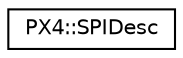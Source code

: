 digraph "Graphical Class Hierarchy"
{
 // INTERACTIVE_SVG=YES
  edge [fontname="Helvetica",fontsize="10",labelfontname="Helvetica",labelfontsize="10"];
  node [fontname="Helvetica",fontsize="10",shape=record];
  rankdir="LR";
  Node1 [label="PX4::SPIDesc",height=0.2,width=0.4,color="black", fillcolor="white", style="filled",URL="$structPX4_1_1SPIDesc.html"];
}
